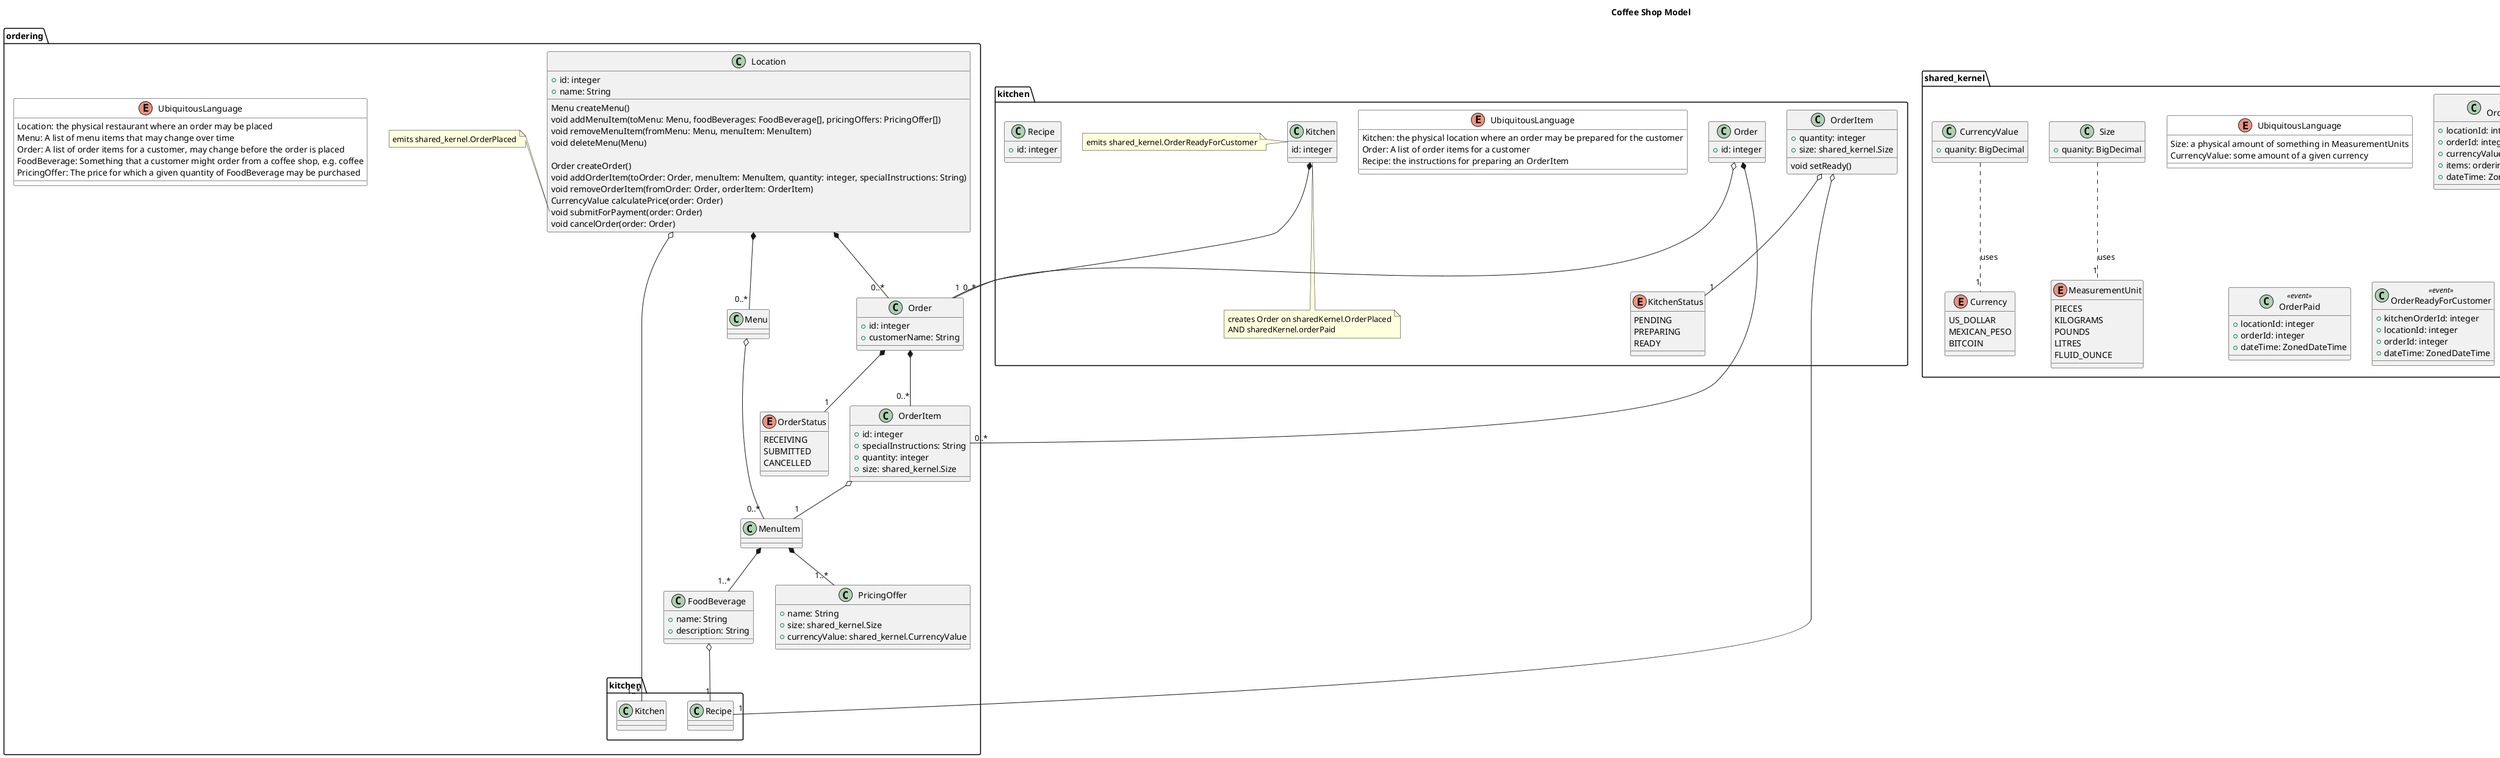 @startuml

title Coffee Shop Model

namespace shared_kernel {

  enum UbiquitousLanguage #White {
    Size: a physical amount of something in MeasurementUnits
    CurrencyValue: some amount of a given currency
  }

  class Size {
    +quanity: BigDecimal
  }
  Size .. "1" MeasurementUnit: uses

  enum MeasurementUnit {
    PIECES
    KILOGRAMS
    POUNDS
    LITRES
    FLUID_OUNCE
  }

  class CurrencyValue {
    +quanity: BigDecimal
  }
  CurrencyValue .. "1" Currency: uses

  enum Currency {
    US_DOLLAR
    MEXICAN_PESO
    BITCOIN
  }

  class OrderPlaced <<event>> {
    +locationId: integer
    +orderId: integer
    +currencyValue: CurrencyValue
    +items: ordering.MenuItem[]
    +dateTime: ZonedDateTime
  }

  class OrderPaid <<event>> {
    +locationId: integer
    +orderId: integer
    +dateTime: ZonedDateTime
  }

  class OrderReadyForCustomer <<event>> {
    +kitchenOrderId: integer
    +locationId: integer
    +orderId: integer
    +dateTime: ZonedDateTime
  }

}

namespace ordering {

  enum UbiquitousLanguage #White {
    Location: the physical restaurant where an order may be placed
    Menu: A list of menu items that may change over time
    Order: A list of order items for a customer, may change before the order is placed
    FoodBeverage: Something that a customer might order from a coffee shop, e.g. coffee
    PricingOffer: The price for which a given quantity of FoodBeverage may be purchased
  }

  class Location {
    +id: integer
    +name: String

    Menu createMenu()
    void addMenuItem(toMenu: Menu, foodBeverages: FoodBeverage[], pricingOffers: PricingOffer[])
    void removeMenuItem(fromMenu: Menu, menuItem: MenuItem)
    void deleteMenu(Menu)

    Order createOrder()
    void addOrderItem(toOrder: Order, menuItem: MenuItem, quantity: integer, specialInstructions: String)
    void removeOrderItem(fromOrder: Order, orderItem: OrderItem)
    CurrencyValue calculatePrice(order: Order)
    void submitForPayment(order: Order)
    void cancelOrder(order: Order)
  }

  note left of Location::submitForPayment
    emits shared_kernel.OrderPlaced
  end note

  Location *-- "0..*" Menu
  Location *-- "0..*" Order
  Location o-- "1..*" kitchen.Kitchen
  

  class Menu {}
  Menu o-- "0..*" MenuItem

  class Order {
    +id: integer
    +customerName: String
  }
  Order *-- "0..*" OrderItem
  Order *-- "1" OrderStatus

  enum OrderStatus {
    RECEIVING
    SUBMITTED
    CANCELLED
  }

  class OrderItem {
    +id: integer
    +specialInstructions: String
    +quantity: integer
    +size: shared_kernel.Size
  }
  OrderItem o-- "1" MenuItem

  MenuItem *-- "1..*" FoodBeverage
  MenuItem *-- "1..*" PricingOffer

  class FoodBeverage {
    +name: String
    +description: String
  }
  FoodBeverage o-- "1" kitchen.Recipe

  class PricingOffer {
    +name: String
    +size: shared_kernel.Size
    +currencyValue: shared_kernel.CurrencyValue
  }

}

namespace kitchen {

  enum UbiquitousLanguage #White {
    Kitchen: the physical location where an order may be prepared for the customer
    Order: A list of order items for a customer
    Recipe: the instructions for preparing an OrderItem
  }

  class Kitchen {
    id: integer
  }
  Kitchen *-- "0..*" Order

  note left of Kitchen
    emits shared_kernel.OrderReadyForCustomer
  end note

  note bottom of Kitchen
    creates Order on sharedKernel.OrderPlaced
    AND sharedKernel.orderPaid
  end note

  class Order {
    +id: integer
  }
  Order o-- "1" ordering.Order
  Order *-- "0..*" OrderItem

  class OrderItem {
    +quantity: integer
    +size: shared_kernel.Size
    void setReady()
  }
  OrderItem o-- "1" Recipe
  OrderItem o-- "1" KitchenStatus

  enum KitchenStatus {
    PENDING
    PREPARING
    READY
  }

  class Recipe {
    +id: integer
  }

}

namespace payment #LightGrey {
  note "generic subdomain" as n1 #LightGrey
}

namespace inventory #LightGrey {
  note "generic subdomain" as n1 #LightGrey
}

namespace suppliers #LightGrey {
  note "generic subdomain" as n1 #LightGrey
}

namespace workforce_management #LightGrey {
  note "generic subdomain" as n1 #LightGrey
}

namespace accounting #LightGrey {
  note "generic subdomain" as n1 #LightGrey
}

namespace marketing #LightGrey {
  note "generic subdomain" as n1 #LightGrey
}

@enduml
